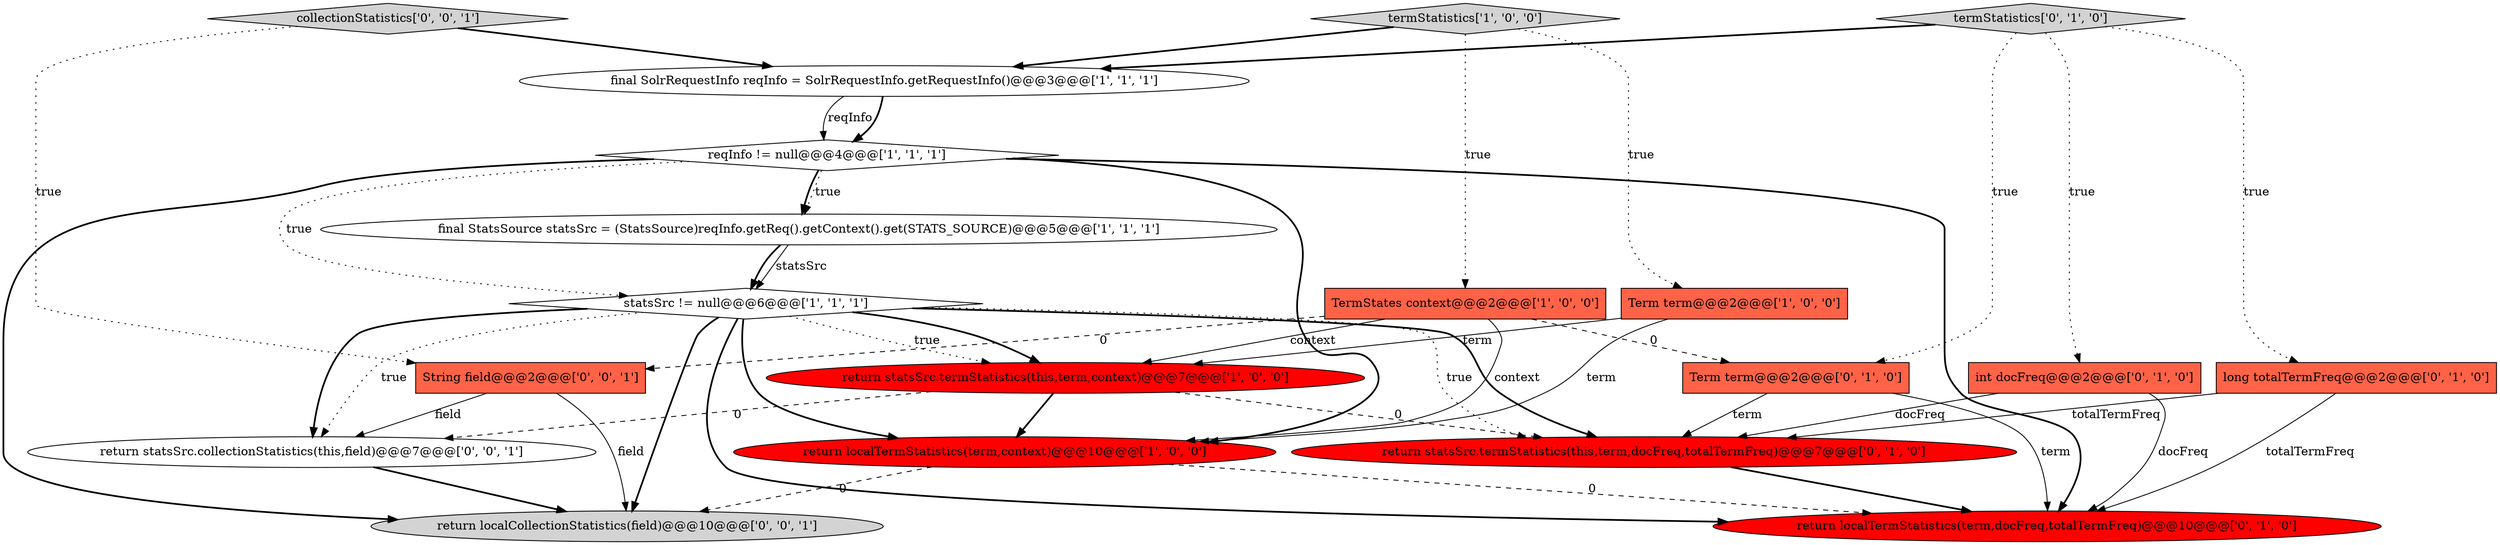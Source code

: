 digraph {
9 [style = filled, label = "return localTermStatistics(term,docFreq,totalTermFreq)@@@10@@@['0', '1', '0']", fillcolor = red, shape = ellipse image = "AAA1AAABBB2BBB"];
14 [style = filled, label = "termStatistics['0', '1', '0']", fillcolor = lightgray, shape = diamond image = "AAA0AAABBB2BBB"];
15 [style = filled, label = "return statsSrc.collectionStatistics(this,field)@@@7@@@['0', '0', '1']", fillcolor = white, shape = ellipse image = "AAA0AAABBB3BBB"];
17 [style = filled, label = "return localCollectionStatistics(field)@@@10@@@['0', '0', '1']", fillcolor = lightgray, shape = ellipse image = "AAA0AAABBB3BBB"];
2 [style = filled, label = "final SolrRequestInfo reqInfo = SolrRequestInfo.getRequestInfo()@@@3@@@['1', '1', '1']", fillcolor = white, shape = ellipse image = "AAA0AAABBB1BBB"];
7 [style = filled, label = "return localTermStatistics(term,context)@@@10@@@['1', '0', '0']", fillcolor = red, shape = ellipse image = "AAA1AAABBB1BBB"];
4 [style = filled, label = "termStatistics['1', '0', '0']", fillcolor = lightgray, shape = diamond image = "AAA0AAABBB1BBB"];
18 [style = filled, label = "collectionStatistics['0', '0', '1']", fillcolor = lightgray, shape = diamond image = "AAA0AAABBB3BBB"];
0 [style = filled, label = "return statsSrc.termStatistics(this,term,context)@@@7@@@['1', '0', '0']", fillcolor = red, shape = ellipse image = "AAA1AAABBB1BBB"];
5 [style = filled, label = "reqInfo != null@@@4@@@['1', '1', '1']", fillcolor = white, shape = diamond image = "AAA0AAABBB1BBB"];
8 [style = filled, label = "final StatsSource statsSrc = (StatsSource)reqInfo.getReq().getContext().get(STATS_SOURCE)@@@5@@@['1', '1', '1']", fillcolor = white, shape = ellipse image = "AAA0AAABBB1BBB"];
10 [style = filled, label = "int docFreq@@@2@@@['0', '1', '0']", fillcolor = tomato, shape = box image = "AAA0AAABBB2BBB"];
13 [style = filled, label = "return statsSrc.termStatistics(this,term,docFreq,totalTermFreq)@@@7@@@['0', '1', '0']", fillcolor = red, shape = ellipse image = "AAA1AAABBB2BBB"];
16 [style = filled, label = "String field@@@2@@@['0', '0', '1']", fillcolor = tomato, shape = box image = "AAA0AAABBB3BBB"];
11 [style = filled, label = "long totalTermFreq@@@2@@@['0', '1', '0']", fillcolor = tomato, shape = box image = "AAA0AAABBB2BBB"];
3 [style = filled, label = "statsSrc != null@@@6@@@['1', '1', '1']", fillcolor = white, shape = diamond image = "AAA0AAABBB1BBB"];
1 [style = filled, label = "Term term@@@2@@@['1', '0', '0']", fillcolor = tomato, shape = box image = "AAA0AAABBB1BBB"];
6 [style = filled, label = "TermStates context@@@2@@@['1', '0', '0']", fillcolor = tomato, shape = box image = "AAA1AAABBB1BBB"];
12 [style = filled, label = "Term term@@@2@@@['0', '1', '0']", fillcolor = tomato, shape = box image = "AAA1AAABBB2BBB"];
4->6 [style = dotted, label="true"];
5->8 [style = bold, label=""];
6->0 [style = solid, label="context"];
14->12 [style = dotted, label="true"];
5->9 [style = bold, label=""];
4->1 [style = dotted, label="true"];
18->16 [style = dotted, label="true"];
16->17 [style = solid, label="field"];
7->17 [style = dashed, label="0"];
8->3 [style = solid, label="statsSrc"];
8->3 [style = bold, label=""];
0->15 [style = dashed, label="0"];
10->13 [style = solid, label="docFreq"];
3->15 [style = bold, label=""];
4->2 [style = bold, label=""];
5->3 [style = dotted, label="true"];
18->2 [style = bold, label=""];
5->17 [style = bold, label=""];
14->10 [style = dotted, label="true"];
3->0 [style = bold, label=""];
10->9 [style = solid, label="docFreq"];
0->7 [style = bold, label=""];
6->12 [style = dashed, label="0"];
3->9 [style = bold, label=""];
1->7 [style = solid, label="term"];
15->17 [style = bold, label=""];
6->16 [style = dashed, label="0"];
16->15 [style = solid, label="field"];
1->0 [style = solid, label="term"];
3->7 [style = bold, label=""];
7->9 [style = dashed, label="0"];
12->13 [style = solid, label="term"];
2->5 [style = solid, label="reqInfo"];
3->15 [style = dotted, label="true"];
0->13 [style = dashed, label="0"];
3->0 [style = dotted, label="true"];
3->13 [style = bold, label=""];
6->7 [style = solid, label="context"];
5->7 [style = bold, label=""];
3->17 [style = bold, label=""];
14->11 [style = dotted, label="true"];
14->2 [style = bold, label=""];
13->9 [style = bold, label=""];
5->8 [style = dotted, label="true"];
11->13 [style = solid, label="totalTermFreq"];
11->9 [style = solid, label="totalTermFreq"];
3->13 [style = dotted, label="true"];
12->9 [style = solid, label="term"];
2->5 [style = bold, label=""];
}
